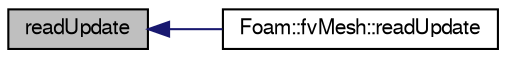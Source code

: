 digraph "readUpdate"
{
  bgcolor="transparent";
  edge [fontname="FreeSans",fontsize="10",labelfontname="FreeSans",labelfontsize="10"];
  node [fontname="FreeSans",fontsize="10",shape=record];
  rankdir="LR";
  Node1 [label="readUpdate",height=0.2,width=0.4,color="black", fillcolor="grey75", style="filled" fontcolor="black"];
  Node1 -> Node2 [dir="back",color="midnightblue",fontsize="10",style="solid",fontname="FreeSans"];
  Node2 [label="Foam::fvMesh::readUpdate",height=0.2,width=0.4,color="black",URL="$a00851.html#a9d298b9dbcdbe96c85e7ea556233a8c2",tooltip="Update the mesh based on the mesh files saved in time. "];
}
